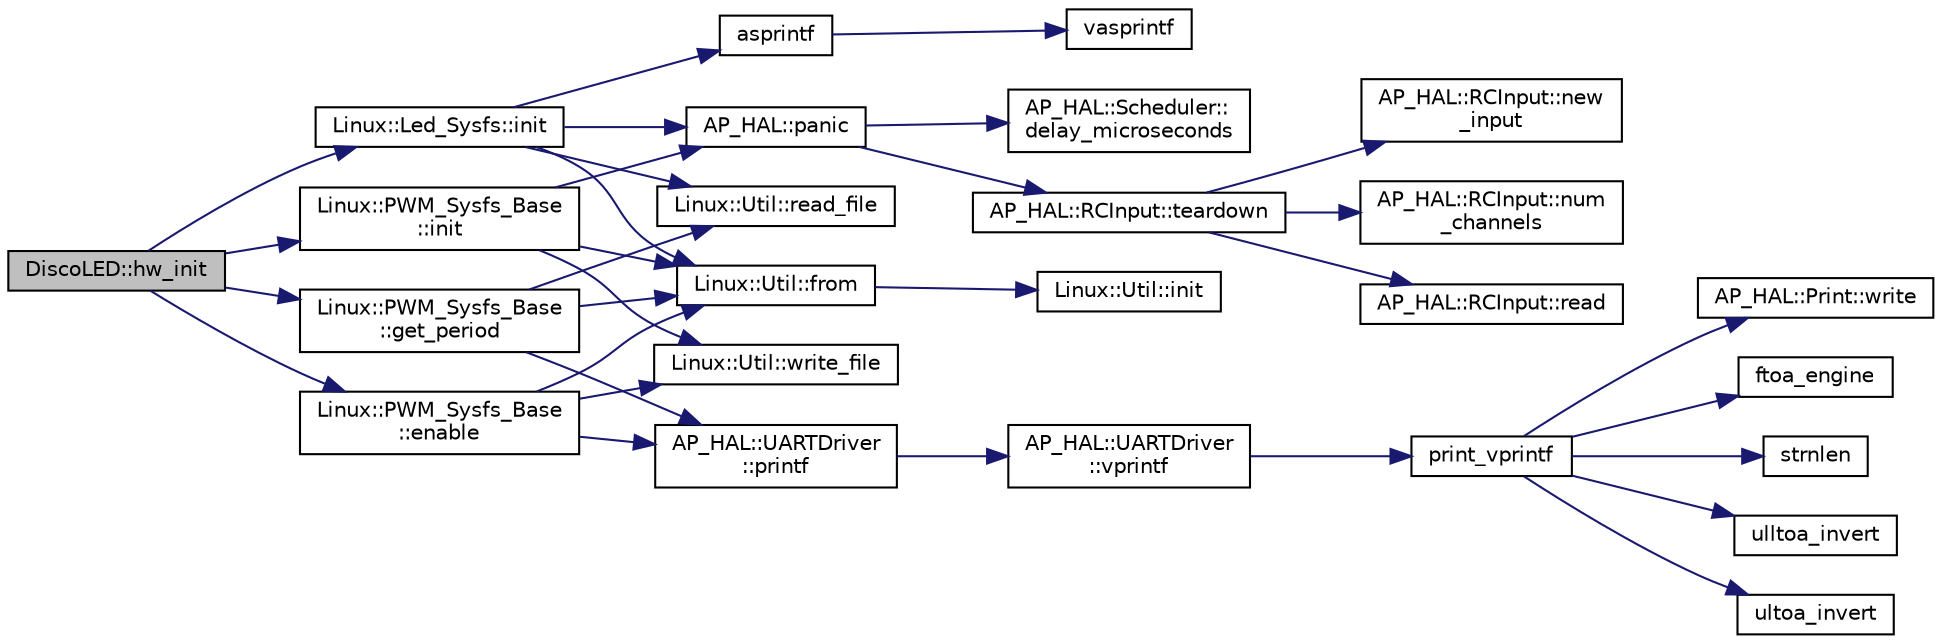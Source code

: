 digraph "DiscoLED::hw_init"
{
 // INTERACTIVE_SVG=YES
  edge [fontname="Helvetica",fontsize="10",labelfontname="Helvetica",labelfontsize="10"];
  node [fontname="Helvetica",fontsize="10",shape=record];
  rankdir="LR";
  Node1 [label="DiscoLED::hw_init",height=0.2,width=0.4,color="black", fillcolor="grey75", style="filled", fontcolor="black"];
  Node1 -> Node2 [color="midnightblue",fontsize="10",style="solid",fontname="Helvetica"];
  Node2 [label="Linux::Led_Sysfs::init",height=0.2,width=0.4,color="black", fillcolor="white", style="filled",URL="$classLinux_1_1Led__Sysfs.html#a64f9a9f9c6be30c7d8533a324ecee8c1"];
  Node2 -> Node3 [color="midnightblue",fontsize="10",style="solid",fontname="Helvetica"];
  Node3 [label="asprintf",height=0.2,width=0.4,color="black", fillcolor="white", style="filled",URL="$replace_8cpp.html#a28a648dd20504ebc0c03623a28d82c93"];
  Node3 -> Node4 [color="midnightblue",fontsize="10",style="solid",fontname="Helvetica"];
  Node4 [label="vasprintf",height=0.2,width=0.4,color="black", fillcolor="white", style="filled",URL="$replace_8cpp.html#a4e85b35525311e653744c2bfd3e9971e"];
  Node2 -> Node5 [color="midnightblue",fontsize="10",style="solid",fontname="Helvetica"];
  Node5 [label="AP_HAL::panic",height=0.2,width=0.4,color="black", fillcolor="white", style="filled",URL="$namespaceAP__HAL.html#a71832f03d849a0c088f04fc98d3c8143"];
  Node5 -> Node6 [color="midnightblue",fontsize="10",style="solid",fontname="Helvetica"];
  Node6 [label="AP_HAL::RCInput::teardown",height=0.2,width=0.4,color="black", fillcolor="white", style="filled",URL="$classAP__HAL_1_1RCInput.html#a2bea13d38f2b9ae8bf5193a3a69f0a31"];
  Node6 -> Node7 [color="midnightblue",fontsize="10",style="solid",fontname="Helvetica"];
  Node7 [label="AP_HAL::RCInput::new\l_input",height=0.2,width=0.4,color="black", fillcolor="white", style="filled",URL="$classAP__HAL_1_1RCInput.html#aee1fade33080edef83dd7db0fad0f7da"];
  Node6 -> Node8 [color="midnightblue",fontsize="10",style="solid",fontname="Helvetica"];
  Node8 [label="AP_HAL::RCInput::num\l_channels",height=0.2,width=0.4,color="black", fillcolor="white", style="filled",URL="$classAP__HAL_1_1RCInput.html#ae55f959c6115c1f41783af3a2b6c4fcd"];
  Node6 -> Node9 [color="midnightblue",fontsize="10",style="solid",fontname="Helvetica"];
  Node9 [label="AP_HAL::RCInput::read",height=0.2,width=0.4,color="black", fillcolor="white", style="filled",URL="$classAP__HAL_1_1RCInput.html#a078fd7e6d2e6a899009ec674a8e03498"];
  Node5 -> Node10 [color="midnightblue",fontsize="10",style="solid",fontname="Helvetica"];
  Node10 [label="AP_HAL::Scheduler::\ldelay_microseconds",height=0.2,width=0.4,color="black", fillcolor="white", style="filled",URL="$classAP__HAL_1_1Scheduler.html#a78c4f1b1f192ac1c99544b6cc8f099b0"];
  Node2 -> Node11 [color="midnightblue",fontsize="10",style="solid",fontname="Helvetica"];
  Node11 [label="Linux::Util::from",height=0.2,width=0.4,color="black", fillcolor="white", style="filled",URL="$classLinux_1_1Util.html#addd6070e02a90ee0a7063f0c3db4fecc"];
  Node11 -> Node12 [color="midnightblue",fontsize="10",style="solid",fontname="Helvetica"];
  Node12 [label="Linux::Util::init",height=0.2,width=0.4,color="black", fillcolor="white", style="filled",URL="$classLinux_1_1Util.html#ae03dc062803bf3bcda9cbd77e781c7d4"];
  Node2 -> Node13 [color="midnightblue",fontsize="10",style="solid",fontname="Helvetica"];
  Node13 [label="Linux::Util::read_file",height=0.2,width=0.4,color="black", fillcolor="white", style="filled",URL="$classLinux_1_1Util.html#ab7048ab270b5f162b082827905efc875"];
  Node1 -> Node14 [color="midnightblue",fontsize="10",style="solid",fontname="Helvetica"];
  Node14 [label="Linux::PWM_Sysfs_Base\l::get_period",height=0.2,width=0.4,color="black", fillcolor="white", style="filled",URL="$classLinux_1_1PWM__Sysfs__Base.html#ae98fdb44a2fcb10d7bd6a9390321a155"];
  Node14 -> Node11 [color="midnightblue",fontsize="10",style="solid",fontname="Helvetica"];
  Node14 -> Node13 [color="midnightblue",fontsize="10",style="solid",fontname="Helvetica"];
  Node14 -> Node15 [color="midnightblue",fontsize="10",style="solid",fontname="Helvetica"];
  Node15 [label="AP_HAL::UARTDriver\l::printf",height=0.2,width=0.4,color="black", fillcolor="white", style="filled",URL="$classAP__HAL_1_1UARTDriver.html#a6ceedc792594e59fc7d80b39a435f027"];
  Node15 -> Node16 [color="midnightblue",fontsize="10",style="solid",fontname="Helvetica"];
  Node16 [label="AP_HAL::UARTDriver\l::vprintf",height=0.2,width=0.4,color="black", fillcolor="white", style="filled",URL="$classAP__HAL_1_1UARTDriver.html#aa8abfb6d6641299472c29ac1edde559f"];
  Node16 -> Node17 [color="midnightblue",fontsize="10",style="solid",fontname="Helvetica"];
  Node17 [label="print_vprintf",height=0.2,width=0.4,color="black", fillcolor="white", style="filled",URL="$print__vprintf_8cpp.html#a1534eaeab54696df96975b56d9f49212"];
  Node17 -> Node18 [color="midnightblue",fontsize="10",style="solid",fontname="Helvetica"];
  Node18 [label="AP_HAL::Print::write",height=0.2,width=0.4,color="black", fillcolor="white", style="filled",URL="$classAP__HAL_1_1Print.html#acc65391952a43334f8f5c9bef341f501"];
  Node17 -> Node19 [color="midnightblue",fontsize="10",style="solid",fontname="Helvetica"];
  Node19 [label="ftoa_engine",height=0.2,width=0.4,color="black", fillcolor="white", style="filled",URL="$ftoa__engine_8cpp.html#a1c28234da8f20b43c85890d4bb452947"];
  Node17 -> Node20 [color="midnightblue",fontsize="10",style="solid",fontname="Helvetica"];
  Node20 [label="strnlen",height=0.2,width=0.4,color="black", fillcolor="white", style="filled",URL="$replace_8cpp.html#a880bcc7b85a09e6254691bebd5344b51"];
  Node17 -> Node21 [color="midnightblue",fontsize="10",style="solid",fontname="Helvetica"];
  Node21 [label="ulltoa_invert",height=0.2,width=0.4,color="black", fillcolor="white", style="filled",URL="$utoa__invert_8cpp.html#a34926f552460b47c414ec4d83b32815c"];
  Node17 -> Node22 [color="midnightblue",fontsize="10",style="solid",fontname="Helvetica"];
  Node22 [label="ultoa_invert",height=0.2,width=0.4,color="black", fillcolor="white", style="filled",URL="$utoa__invert_8cpp.html#a5d99bba8e697c1e11da489d88fca8559"];
  Node1 -> Node23 [color="midnightblue",fontsize="10",style="solid",fontname="Helvetica"];
  Node23 [label="Linux::PWM_Sysfs_Base\l::init",height=0.2,width=0.4,color="black", fillcolor="white", style="filled",URL="$classLinux_1_1PWM__Sysfs__Base.html#a2e255d387f313730098c3e9db321481d"];
  Node23 -> Node5 [color="midnightblue",fontsize="10",style="solid",fontname="Helvetica"];
  Node23 -> Node11 [color="midnightblue",fontsize="10",style="solid",fontname="Helvetica"];
  Node23 -> Node24 [color="midnightblue",fontsize="10",style="solid",fontname="Helvetica"];
  Node24 [label="Linux::Util::write_file",height=0.2,width=0.4,color="black", fillcolor="white", style="filled",URL="$classLinux_1_1Util.html#af217ed63397b599a1b94ff6d0675ff9c"];
  Node1 -> Node25 [color="midnightblue",fontsize="10",style="solid",fontname="Helvetica"];
  Node25 [label="Linux::PWM_Sysfs_Base\l::enable",height=0.2,width=0.4,color="black", fillcolor="white", style="filled",URL="$classLinux_1_1PWM__Sysfs__Base.html#a13de94e200597038465d7347d1b28f25"];
  Node25 -> Node11 [color="midnightblue",fontsize="10",style="solid",fontname="Helvetica"];
  Node25 -> Node24 [color="midnightblue",fontsize="10",style="solid",fontname="Helvetica"];
  Node25 -> Node15 [color="midnightblue",fontsize="10",style="solid",fontname="Helvetica"];
}
